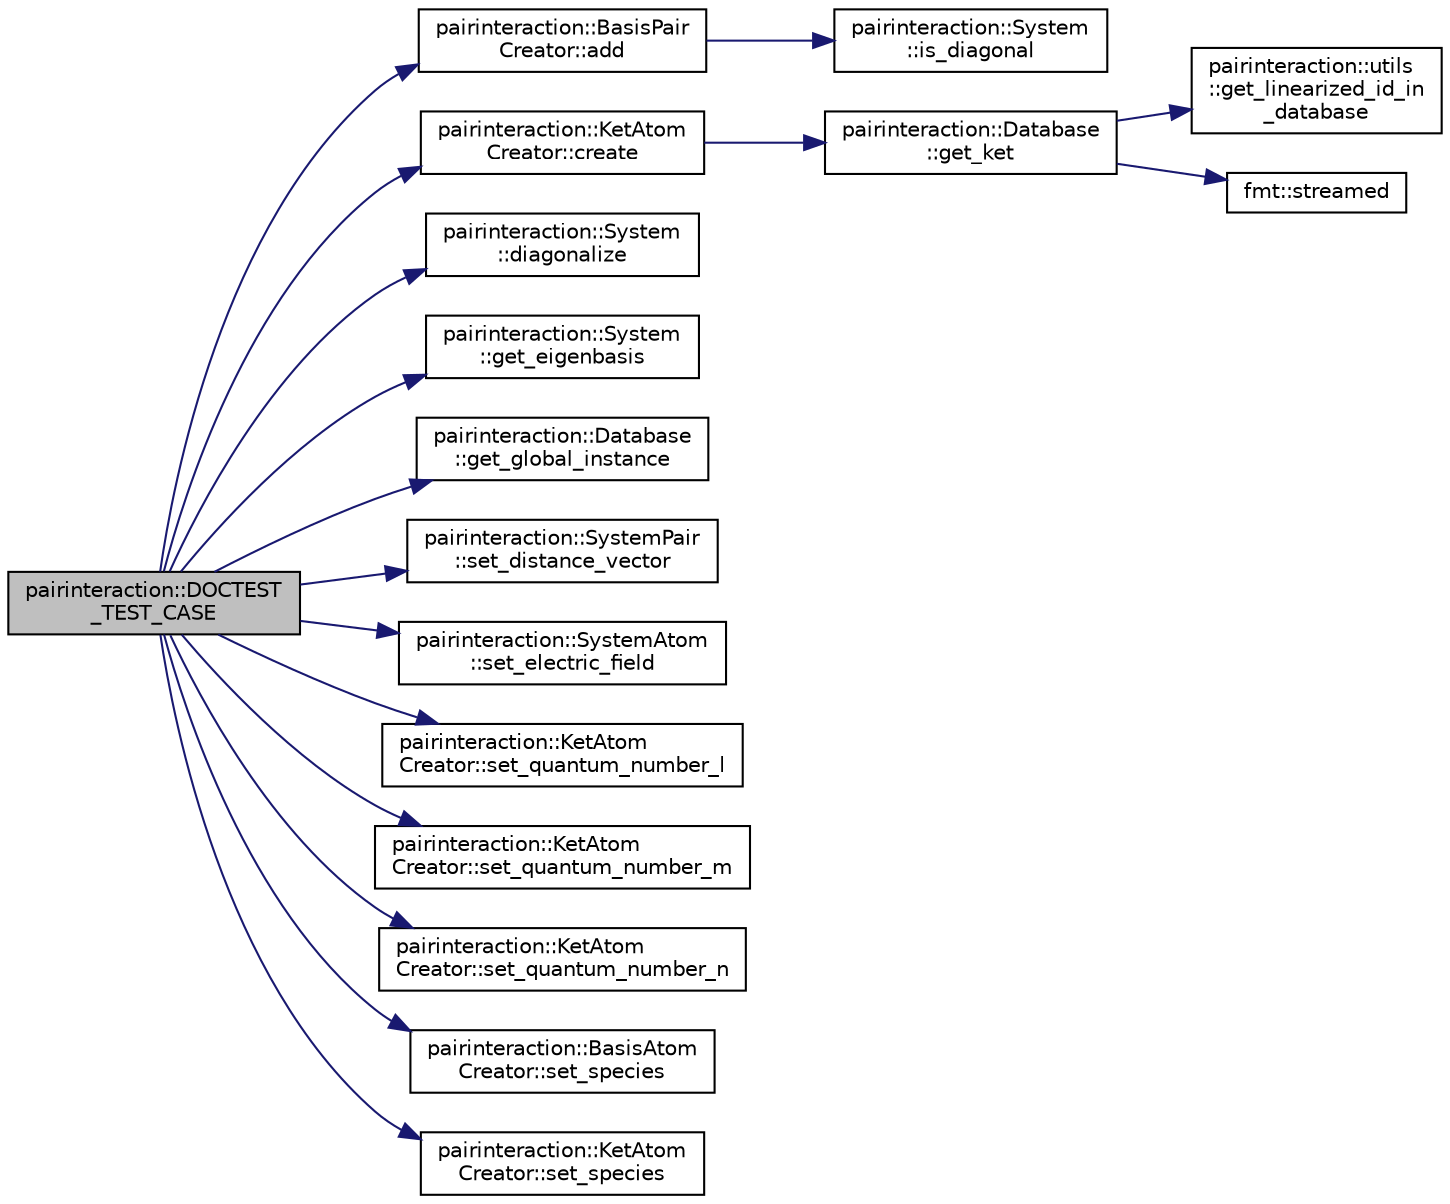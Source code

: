 digraph "pairinteraction::DOCTEST_TEST_CASE"
{
 // INTERACTIVE_SVG=YES
 // LATEX_PDF_SIZE
  bgcolor="transparent";
  edge [fontname="Helvetica",fontsize="10",labelfontname="Helvetica",labelfontsize="10"];
  node [fontname="Helvetica",fontsize="10",shape=record];
  rankdir="LR";
  Node1 [label="pairinteraction::DOCTEST\l_TEST_CASE",height=0.2,width=0.4,color="black", fillcolor="grey75", style="filled", fontcolor="black",tooltip=" "];
  Node1 -> Node2 [color="midnightblue",fontsize="10",style="solid",fontname="Helvetica"];
  Node2 [label="pairinteraction::BasisPair\lCreator::add",height=0.2,width=0.4,color="black",URL="$classpairinteraction_1_1BasisPairCreator.html#a5739700dc9242d895c8f92e42db10708",tooltip=" "];
  Node2 -> Node3 [color="midnightblue",fontsize="10",style="solid",fontname="Helvetica"];
  Node3 [label="pairinteraction::System\l::is_diagonal",height=0.2,width=0.4,color="black",URL="$classpairinteraction_1_1System.html#a6dd1c8d2ace2dc3a9281099fe582cd48",tooltip=" "];
  Node1 -> Node4 [color="midnightblue",fontsize="10",style="solid",fontname="Helvetica"];
  Node4 [label="pairinteraction::KetAtom\lCreator::create",height=0.2,width=0.4,color="black",URL="$classpairinteraction_1_1KetAtomCreator.html#a49abca6c2b5c94f101db095b1e56e77f",tooltip=" "];
  Node4 -> Node5 [color="midnightblue",fontsize="10",style="solid",fontname="Helvetica"];
  Node5 [label="pairinteraction::Database\l::get_ket",height=0.2,width=0.4,color="black",URL="$classpairinteraction_1_1Database.html#a19cf0614d1561cd14f7731b69af630c2",tooltip=" "];
  Node5 -> Node6 [color="midnightblue",fontsize="10",style="solid",fontname="Helvetica"];
  Node6 [label="pairinteraction::utils\l::get_linearized_id_in\l_database",height=0.2,width=0.4,color="black",URL="$namespacepairinteraction_1_1utils.html#af3b7a1170d1fbb7370b2833e833d2aa9",tooltip=" "];
  Node5 -> Node7 [color="midnightblue",fontsize="10",style="solid",fontname="Helvetica"];
  Node7 [label="fmt::streamed",height=0.2,width=0.4,color="black",URL="$namespacefmt.html#aae992945c0c3c364b5b8d31d217566ea",tooltip=" "];
  Node1 -> Node8 [color="midnightblue",fontsize="10",style="solid",fontname="Helvetica"];
  Node8 [label="pairinteraction::System\l::diagonalize",height=0.2,width=0.4,color="black",URL="$classpairinteraction_1_1System.html#a35a046c6f967df8d0c9ca5602d6fdaf7",tooltip=" "];
  Node1 -> Node9 [color="midnightblue",fontsize="10",style="solid",fontname="Helvetica"];
  Node9 [label="pairinteraction::System\l::get_eigenbasis",height=0.2,width=0.4,color="black",URL="$classpairinteraction_1_1System.html#ace99f86fe4cf947b69813244f18ba229",tooltip=" "];
  Node1 -> Node10 [color="midnightblue",fontsize="10",style="solid",fontname="Helvetica"];
  Node10 [label="pairinteraction::Database\l::get_global_instance",height=0.2,width=0.4,color="black",URL="$classpairinteraction_1_1Database.html#a35ab4fa9fe9a91d09e7bec512d1acb23",tooltip=" "];
  Node1 -> Node11 [color="midnightblue",fontsize="10",style="solid",fontname="Helvetica"];
  Node11 [label="pairinteraction::SystemPair\l::set_distance_vector",height=0.2,width=0.4,color="black",URL="$classpairinteraction_1_1SystemPair.html#ad9ae312b803b10f92a902949926804bd",tooltip=" "];
  Node1 -> Node12 [color="midnightblue",fontsize="10",style="solid",fontname="Helvetica"];
  Node12 [label="pairinteraction::SystemAtom\l::set_electric_field",height=0.2,width=0.4,color="black",URL="$classpairinteraction_1_1SystemAtom.html#a9173b7014cb46cc5615a040c7617b673",tooltip=" "];
  Node1 -> Node13 [color="midnightblue",fontsize="10",style="solid",fontname="Helvetica"];
  Node13 [label="pairinteraction::KetAtom\lCreator::set_quantum_number_l",height=0.2,width=0.4,color="black",URL="$classpairinteraction_1_1KetAtomCreator.html#a97b7693b6a1095f9fb55a6265a8d4805",tooltip=" "];
  Node1 -> Node14 [color="midnightblue",fontsize="10",style="solid",fontname="Helvetica"];
  Node14 [label="pairinteraction::KetAtom\lCreator::set_quantum_number_m",height=0.2,width=0.4,color="black",URL="$classpairinteraction_1_1KetAtomCreator.html#af52ab688f0aec26b9d28a178479047b1",tooltip=" "];
  Node1 -> Node15 [color="midnightblue",fontsize="10",style="solid",fontname="Helvetica"];
  Node15 [label="pairinteraction::KetAtom\lCreator::set_quantum_number_n",height=0.2,width=0.4,color="black",URL="$classpairinteraction_1_1KetAtomCreator.html#a0d11d11e16effc4be2acec58853d4d3b",tooltip=" "];
  Node1 -> Node16 [color="midnightblue",fontsize="10",style="solid",fontname="Helvetica"];
  Node16 [label="pairinteraction::BasisAtom\lCreator::set_species",height=0.2,width=0.4,color="black",URL="$classpairinteraction_1_1BasisAtomCreator.html#a6bed84e27c1b06d85509962600480090",tooltip=" "];
  Node1 -> Node17 [color="midnightblue",fontsize="10",style="solid",fontname="Helvetica"];
  Node17 [label="pairinteraction::KetAtom\lCreator::set_species",height=0.2,width=0.4,color="black",URL="$classpairinteraction_1_1KetAtomCreator.html#aeea33577283cb24a67afb15c41ddd094",tooltip=" "];
}
